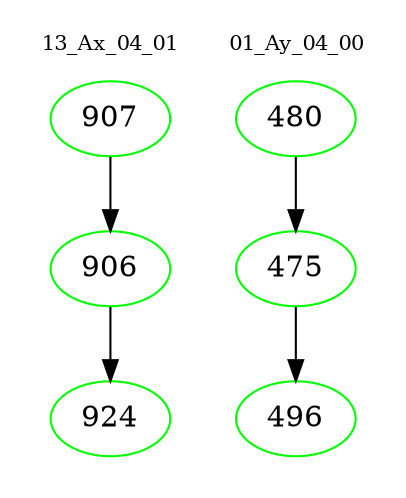 digraph{
subgraph cluster_0 {
color = white
label = "13_Ax_04_01";
fontsize=10;
T0_907 [label="907", color="green"]
T0_907 -> T0_906 [color="black"]
T0_906 [label="906", color="green"]
T0_906 -> T0_924 [color="black"]
T0_924 [label="924", color="green"]
}
subgraph cluster_1 {
color = white
label = "01_Ay_04_00";
fontsize=10;
T1_480 [label="480", color="green"]
T1_480 -> T1_475 [color="black"]
T1_475 [label="475", color="green"]
T1_475 -> T1_496 [color="black"]
T1_496 [label="496", color="green"]
}
}
